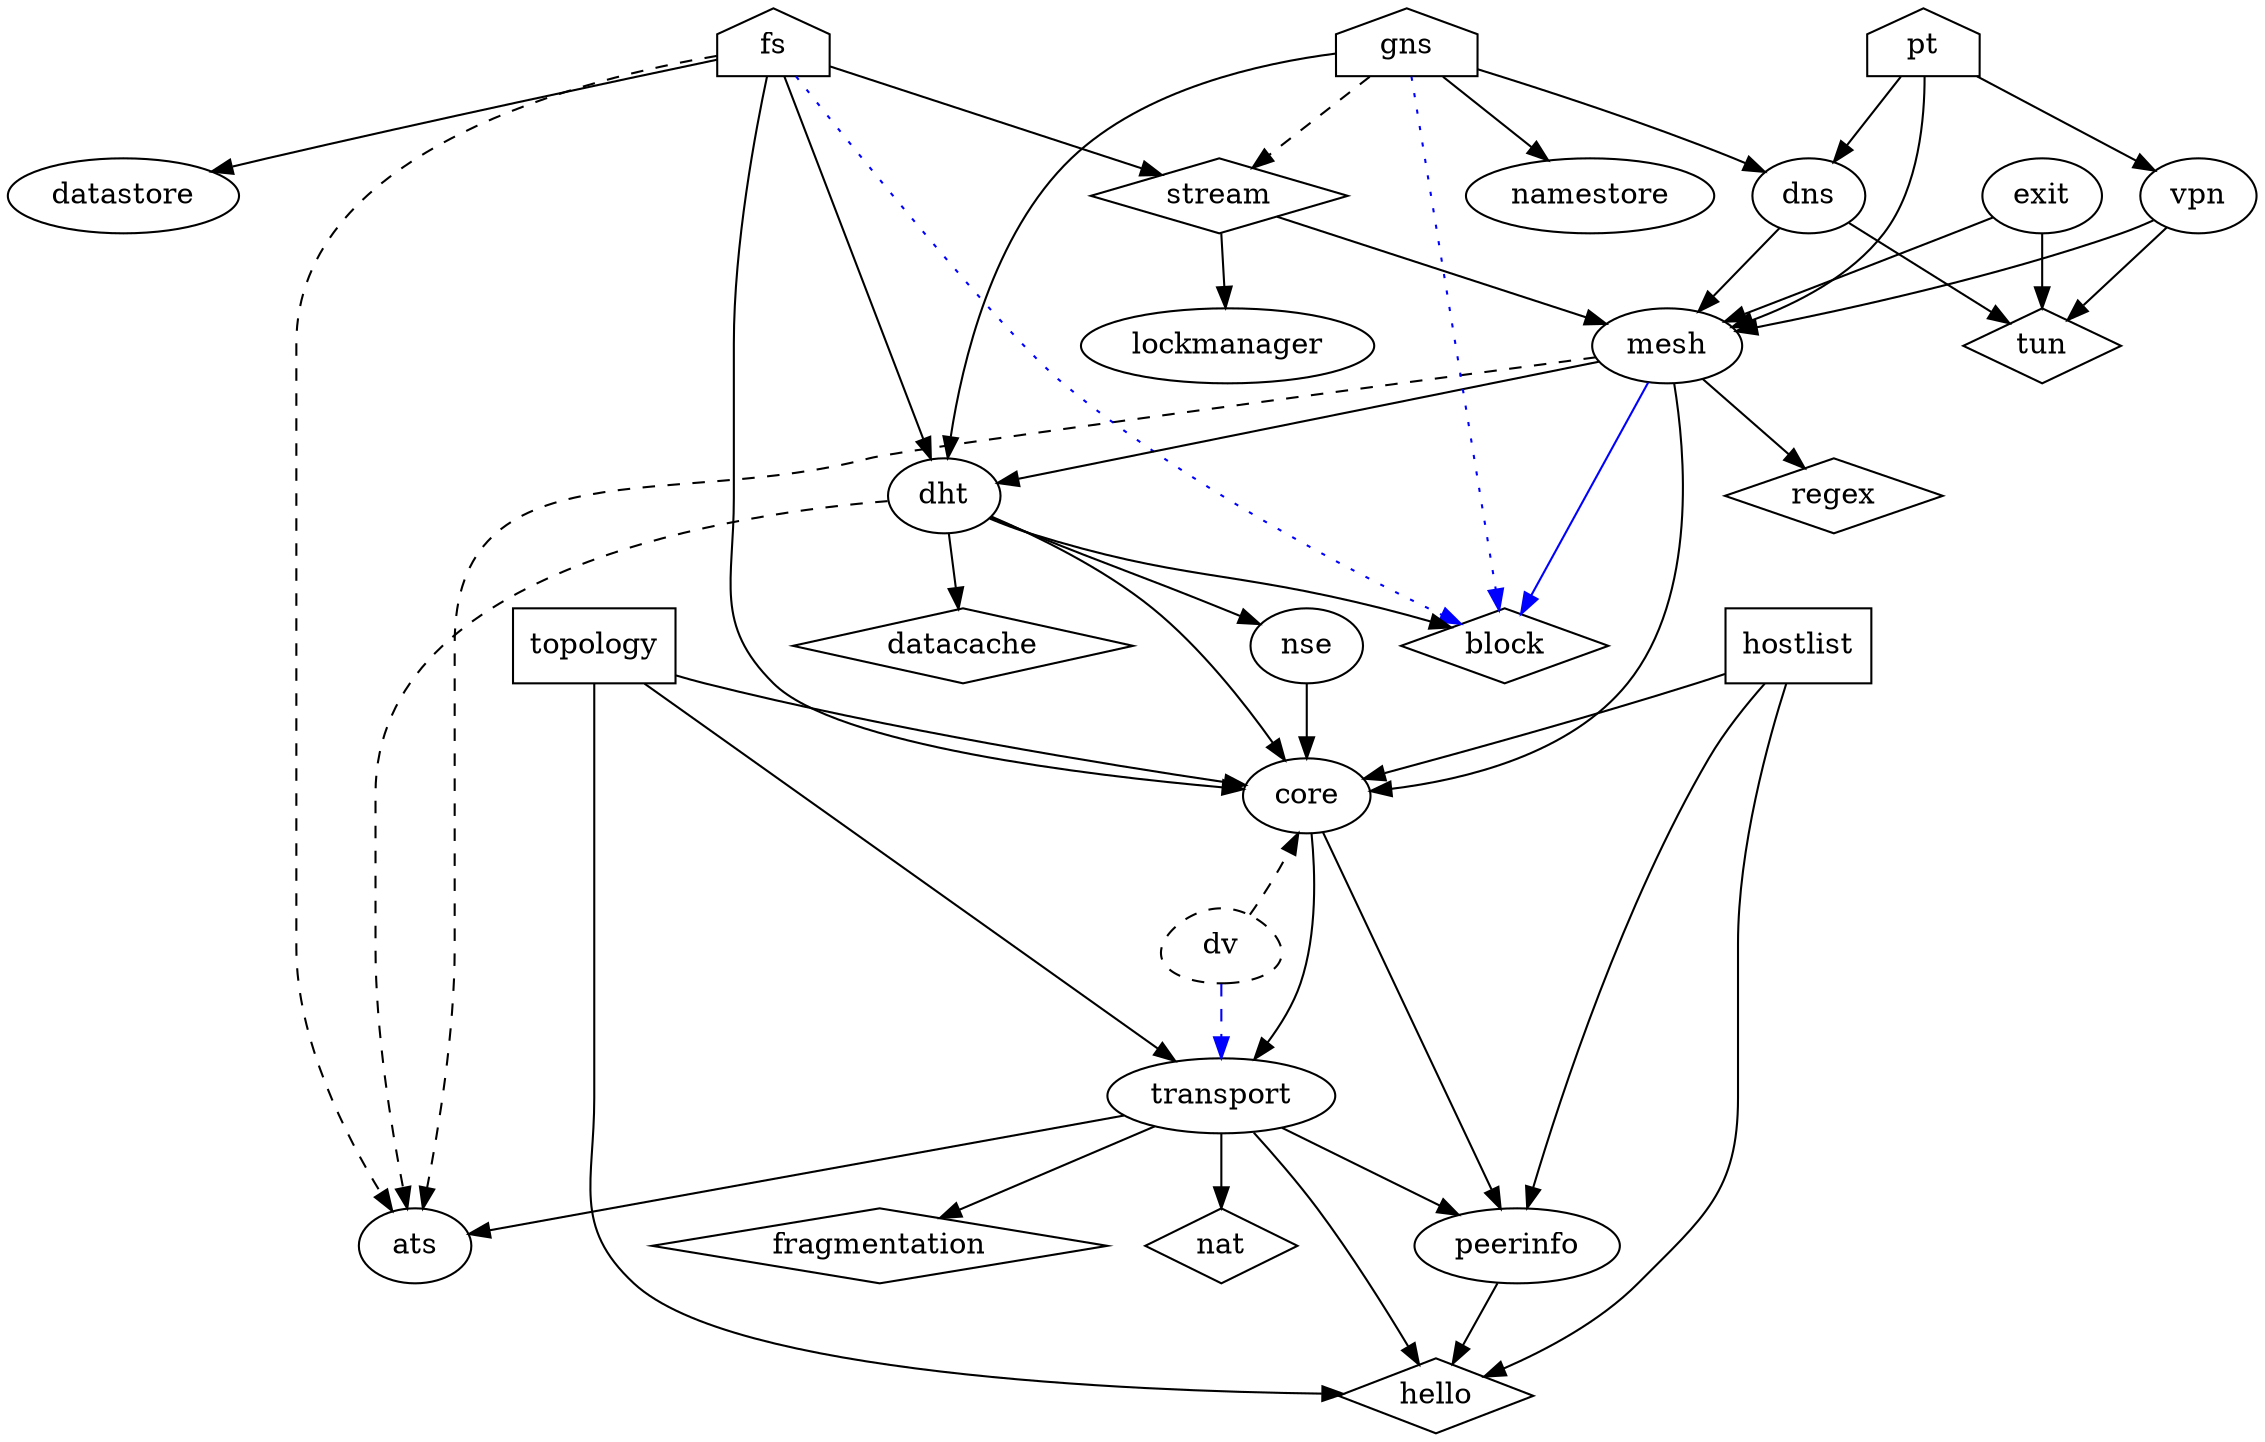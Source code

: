 // house = application
// circle (default) = service
// box = daemon
// diamond = library
// black line = dependency
// blue line = extension via plugin
// dashed = in planning

digraph dependencies {
splines = true;

  fs [shape=house];
  fs -> dht;
  fs -> core;
  fs -> datastore;
  fs -> stream;
  fs -> ats [style=dashed];
  fs -> block [style=dotted,color=blue];
  exit -> mesh;
  exit -> tun;
  vpn -> mesh;
  vpn -> tun;
  pt [shape=house];
  pt -> mesh;
  pt -> vpn;
  pt -> dns;
  dns -> mesh;
  dns -> tun;
  gns [shape=house];
  gns -> namestore;
  gns -> dns;
  gns -> dht;
  gns -> stream [style=dashed];
  gns -> block [style=dotted,color=blue];
//  psycd [style=dashed,shape=house];
//  psycd -> mesh [style=dashed];
  stream [shape=diamond];
  stream -> mesh;
  stream -> lockmanager;
  dht -> core;
  dht -> nse;
  dht -> block;
  dht -> datacache;
  dht -> ats [style=dashed];
  nse -> core;
  block [shape=diamond];
  datacache [shape=diamond];
  mesh -> core [weight=2];
  mesh -> dht;
  mesh -> regex;
  mesh -> block [color=blue];
  mesh -> ats [style=dashed];
  regex [shape=diamond];
  core -> transport;
  core -> peerinfo;
  topology [shape=box];
  topology -> transport;
  topology -> core;
  topology -> hello;
  hostlist [shape=box];
  hostlist -> core;
  hostlist -> peerinfo;
  hostlist -> hello;
  transport -> ats;
  transport -> hello;	  
  transport -> peerinfo;
  transport -> nat;
  transport -> fragmentation;
  dv [style=dashed,shape=egg,layer=core];
  dv -> transport [style=dashed,color=blue];
  dv -> core [style=dashed];
  core -> dv [style=invis]; // force dv below core
  peerinfo -> hello;
  fragmentation [shape=diamond];
  hello [shape=diamond];
  nat [shape=diamond];
  tun [shape=diamond];

  subgraph STREAM {
    stream; lockmanager;
  }
  subgraph DHT {
    dht; nse; datacache; block;
  }
  subgraph MESH {
    mesh; regex;
  }
  subgraph TRANSPORT {
    transport; dv; peerinfo; hello; nat; ats;
  }
  subgraph CORE {
    core; hostlist; topology;
  }
  subgraph FS {
    fs; datastore;
  }
  subgraph GNS {
    gns; namestore;
  }
  subgraph VPN {
    vpn; pt; exit;
  }

}
